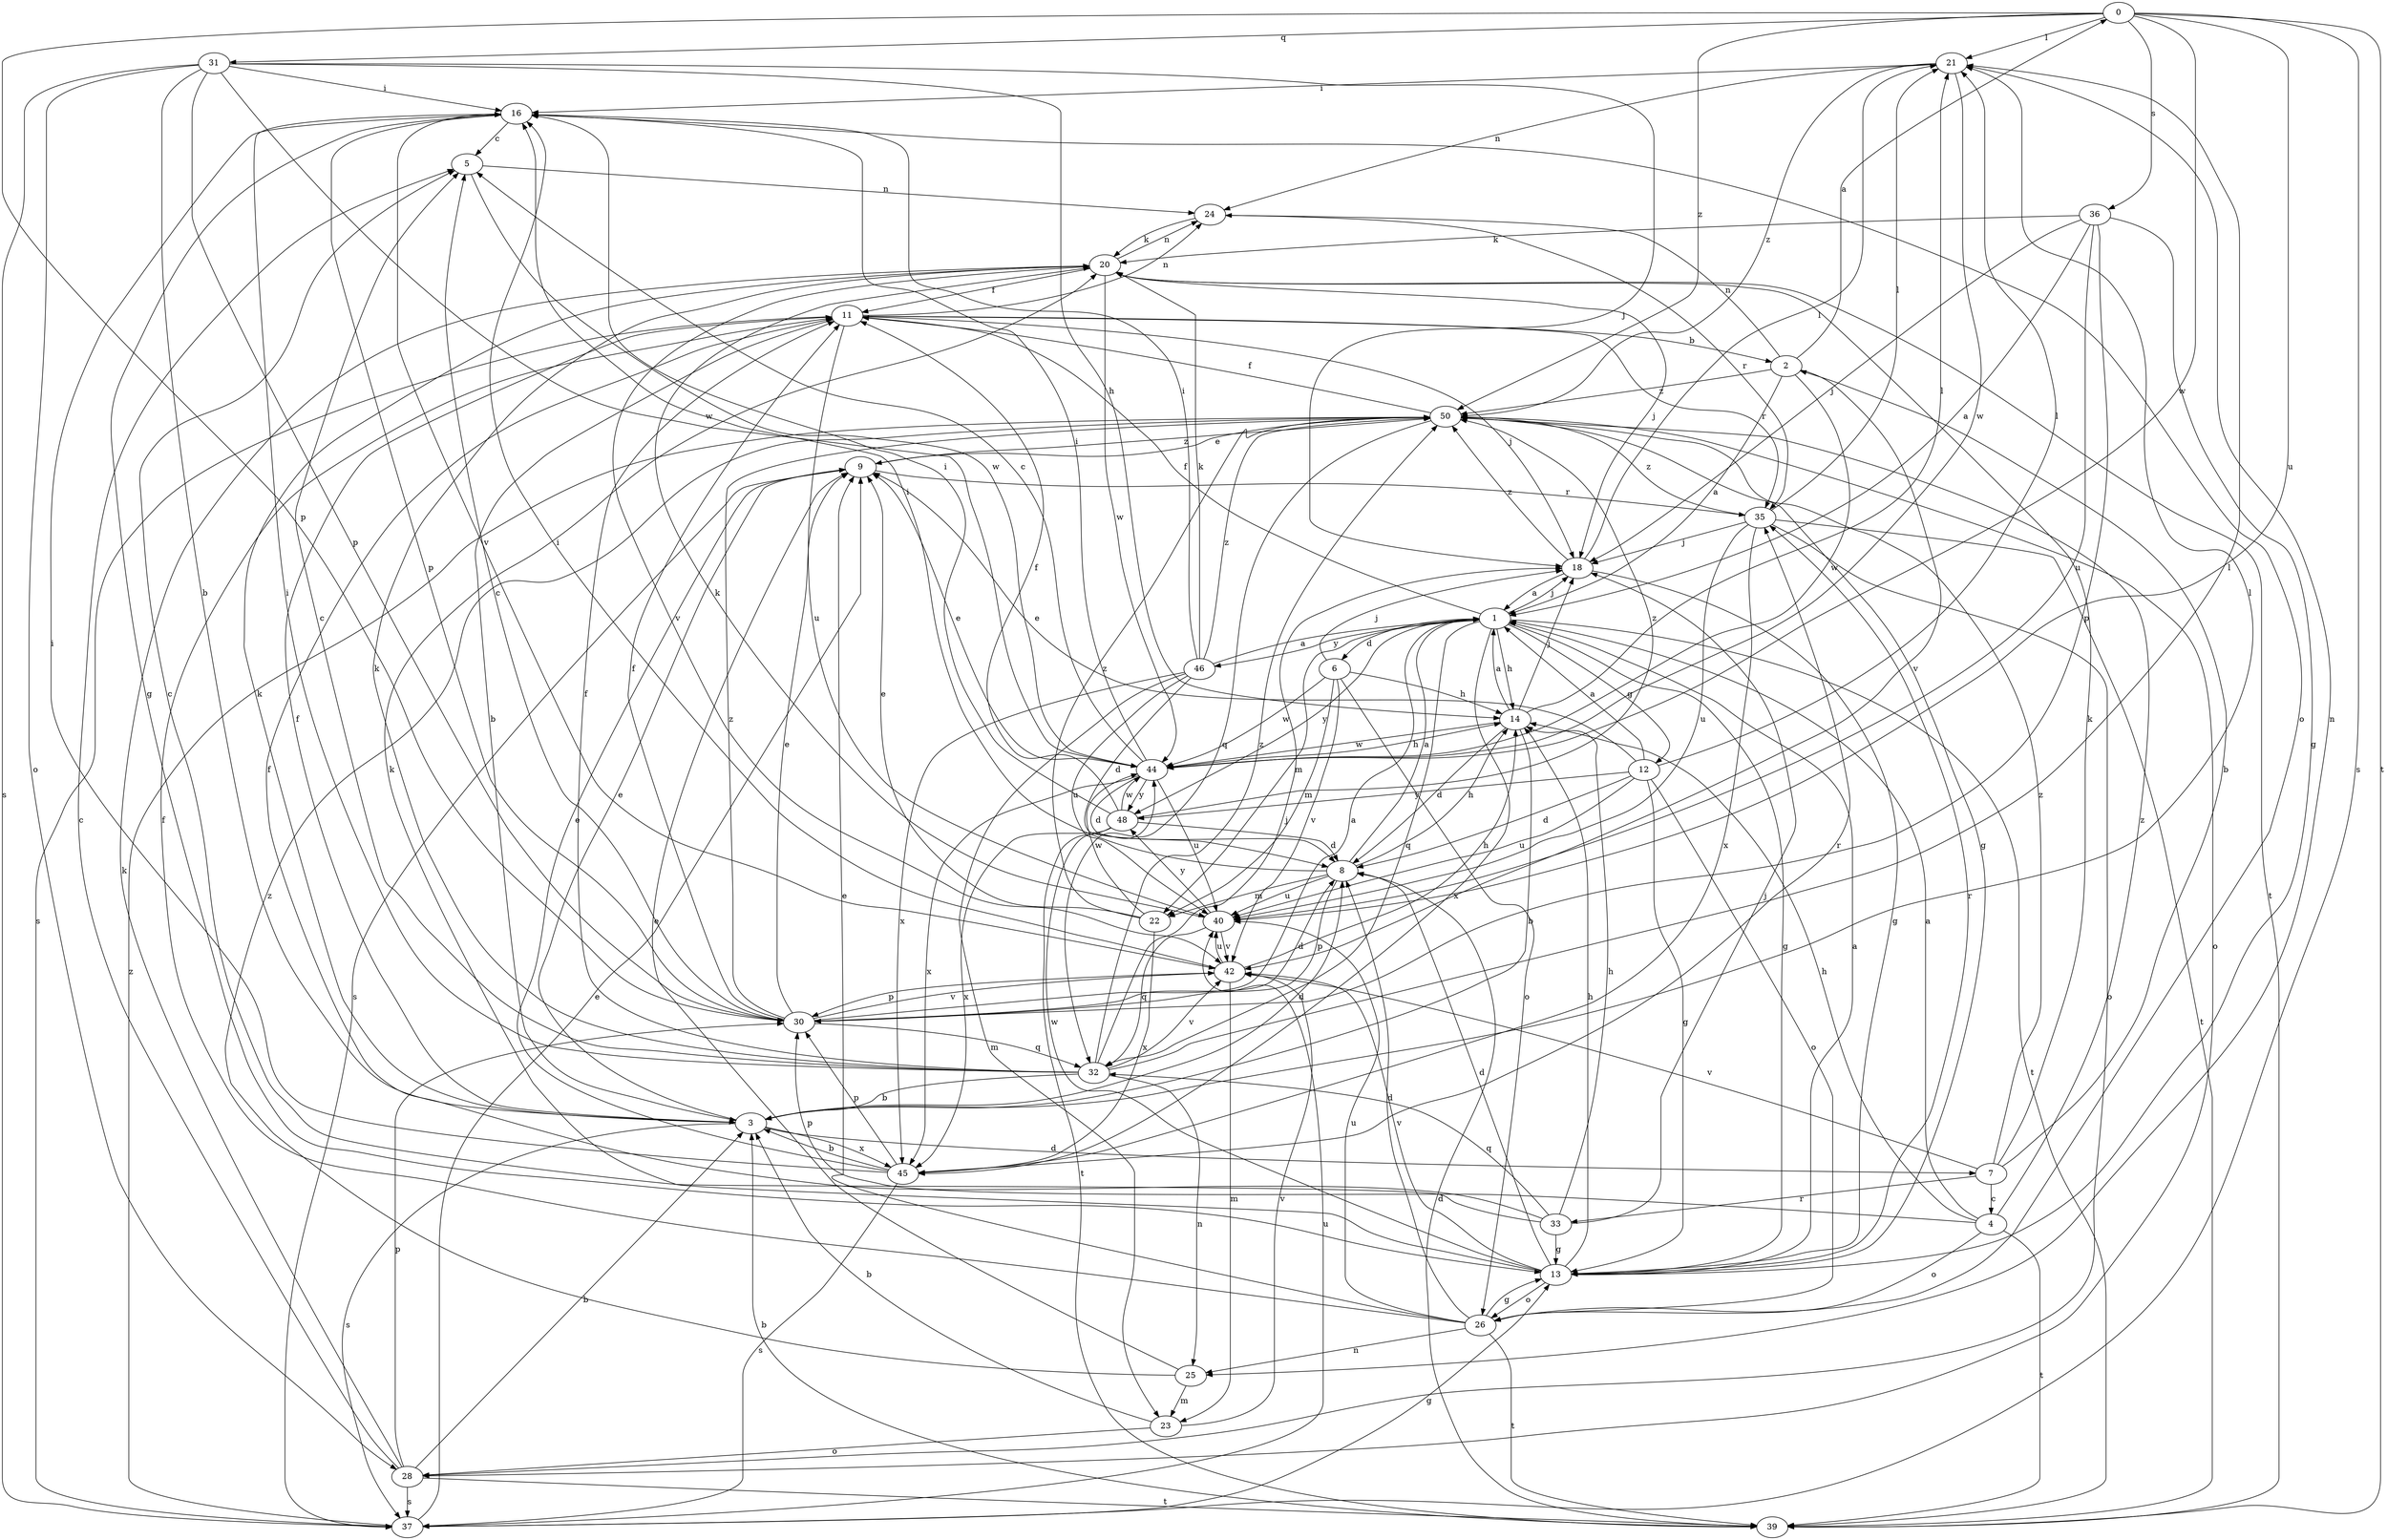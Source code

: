 strict digraph  {
0;
1;
2;
3;
4;
5;
6;
7;
8;
9;
11;
12;
13;
14;
16;
18;
20;
21;
22;
23;
24;
25;
26;
28;
30;
31;
32;
33;
35;
36;
37;
39;
40;
42;
44;
45;
46;
48;
50;
0 -> 21  [label=l];
0 -> 30  [label=p];
0 -> 31  [label=q];
0 -> 36  [label=s];
0 -> 37  [label=s];
0 -> 39  [label=t];
0 -> 40  [label=u];
0 -> 44  [label=w];
0 -> 50  [label=z];
1 -> 6  [label=d];
1 -> 11  [label=f];
1 -> 12  [label=g];
1 -> 13  [label=g];
1 -> 14  [label=h];
1 -> 18  [label=j];
1 -> 22  [label=m];
1 -> 32  [label=q];
1 -> 39  [label=t];
1 -> 45  [label=x];
1 -> 46  [label=y];
1 -> 48  [label=y];
2 -> 0  [label=a];
2 -> 1  [label=a];
2 -> 24  [label=n];
2 -> 42  [label=v];
2 -> 44  [label=w];
2 -> 50  [label=z];
3 -> 7  [label=d];
3 -> 8  [label=d];
3 -> 9  [label=e];
3 -> 11  [label=f];
3 -> 20  [label=k];
3 -> 21  [label=l];
3 -> 37  [label=s];
3 -> 45  [label=x];
4 -> 1  [label=a];
4 -> 14  [label=h];
4 -> 26  [label=o];
4 -> 30  [label=p];
4 -> 39  [label=t];
4 -> 50  [label=z];
5 -> 24  [label=n];
5 -> 44  [label=w];
6 -> 14  [label=h];
6 -> 18  [label=j];
6 -> 22  [label=m];
6 -> 26  [label=o];
6 -> 42  [label=v];
6 -> 44  [label=w];
7 -> 2  [label=b];
7 -> 4  [label=c];
7 -> 20  [label=k];
7 -> 33  [label=r];
7 -> 42  [label=v];
7 -> 50  [label=z];
8 -> 1  [label=a];
8 -> 14  [label=h];
8 -> 16  [label=i];
8 -> 22  [label=m];
8 -> 30  [label=p];
8 -> 40  [label=u];
9 -> 35  [label=r];
9 -> 37  [label=s];
9 -> 50  [label=z];
11 -> 2  [label=b];
11 -> 3  [label=b];
11 -> 18  [label=j];
11 -> 24  [label=n];
11 -> 35  [label=r];
11 -> 37  [label=s];
11 -> 40  [label=u];
12 -> 1  [label=a];
12 -> 8  [label=d];
12 -> 9  [label=e];
12 -> 13  [label=g];
12 -> 21  [label=l];
12 -> 26  [label=o];
12 -> 40  [label=u];
12 -> 48  [label=y];
13 -> 1  [label=a];
13 -> 8  [label=d];
13 -> 14  [label=h];
13 -> 20  [label=k];
13 -> 26  [label=o];
13 -> 35  [label=r];
13 -> 42  [label=v];
13 -> 44  [label=w];
14 -> 1  [label=a];
14 -> 3  [label=b];
14 -> 8  [label=d];
14 -> 18  [label=j];
14 -> 21  [label=l];
14 -> 44  [label=w];
16 -> 5  [label=c];
16 -> 13  [label=g];
16 -> 26  [label=o];
16 -> 30  [label=p];
16 -> 42  [label=v];
18 -> 1  [label=a];
18 -> 13  [label=g];
18 -> 21  [label=l];
18 -> 50  [label=z];
20 -> 11  [label=f];
20 -> 18  [label=j];
20 -> 24  [label=n];
20 -> 39  [label=t];
20 -> 42  [label=v];
20 -> 44  [label=w];
21 -> 16  [label=i];
21 -> 24  [label=n];
21 -> 25  [label=n];
21 -> 44  [label=w];
21 -> 50  [label=z];
22 -> 9  [label=e];
22 -> 44  [label=w];
22 -> 45  [label=x];
22 -> 50  [label=z];
23 -> 3  [label=b];
23 -> 28  [label=o];
23 -> 42  [label=v];
24 -> 20  [label=k];
24 -> 35  [label=r];
25 -> 9  [label=e];
25 -> 23  [label=m];
25 -> 50  [label=z];
26 -> 8  [label=d];
26 -> 9  [label=e];
26 -> 11  [label=f];
26 -> 13  [label=g];
26 -> 25  [label=n];
26 -> 39  [label=t];
26 -> 40  [label=u];
28 -> 3  [label=b];
28 -> 5  [label=c];
28 -> 20  [label=k];
28 -> 30  [label=p];
28 -> 37  [label=s];
28 -> 39  [label=t];
30 -> 1  [label=a];
30 -> 5  [label=c];
30 -> 8  [label=d];
30 -> 9  [label=e];
30 -> 11  [label=f];
30 -> 32  [label=q];
30 -> 42  [label=v];
30 -> 50  [label=z];
31 -> 3  [label=b];
31 -> 14  [label=h];
31 -> 16  [label=i];
31 -> 18  [label=j];
31 -> 28  [label=o];
31 -> 30  [label=p];
31 -> 37  [label=s];
31 -> 44  [label=w];
32 -> 3  [label=b];
32 -> 5  [label=c];
32 -> 11  [label=f];
32 -> 16  [label=i];
32 -> 18  [label=j];
32 -> 20  [label=k];
32 -> 21  [label=l];
32 -> 25  [label=n];
32 -> 42  [label=v];
32 -> 50  [label=z];
33 -> 5  [label=c];
33 -> 11  [label=f];
33 -> 13  [label=g];
33 -> 14  [label=h];
33 -> 18  [label=j];
33 -> 32  [label=q];
35 -> 18  [label=j];
35 -> 21  [label=l];
35 -> 28  [label=o];
35 -> 39  [label=t];
35 -> 40  [label=u];
35 -> 45  [label=x];
35 -> 50  [label=z];
36 -> 1  [label=a];
36 -> 13  [label=g];
36 -> 18  [label=j];
36 -> 20  [label=k];
36 -> 30  [label=p];
36 -> 40  [label=u];
37 -> 9  [label=e];
37 -> 13  [label=g];
37 -> 40  [label=u];
37 -> 50  [label=z];
39 -> 3  [label=b];
39 -> 8  [label=d];
40 -> 20  [label=k];
40 -> 32  [label=q];
40 -> 42  [label=v];
40 -> 48  [label=y];
42 -> 14  [label=h];
42 -> 16  [label=i];
42 -> 23  [label=m];
42 -> 30  [label=p];
42 -> 40  [label=u];
44 -> 5  [label=c];
44 -> 8  [label=d];
44 -> 9  [label=e];
44 -> 14  [label=h];
44 -> 16  [label=i];
44 -> 40  [label=u];
44 -> 45  [label=x];
44 -> 48  [label=y];
45 -> 3  [label=b];
45 -> 9  [label=e];
45 -> 16  [label=i];
45 -> 30  [label=p];
45 -> 35  [label=r];
45 -> 37  [label=s];
46 -> 1  [label=a];
46 -> 8  [label=d];
46 -> 16  [label=i];
46 -> 20  [label=k];
46 -> 23  [label=m];
46 -> 40  [label=u];
46 -> 45  [label=x];
46 -> 50  [label=z];
48 -> 8  [label=d];
48 -> 11  [label=f];
48 -> 16  [label=i];
48 -> 39  [label=t];
48 -> 44  [label=w];
48 -> 45  [label=x];
48 -> 50  [label=z];
50 -> 9  [label=e];
50 -> 11  [label=f];
50 -> 13  [label=g];
50 -> 28  [label=o];
50 -> 32  [label=q];
}
